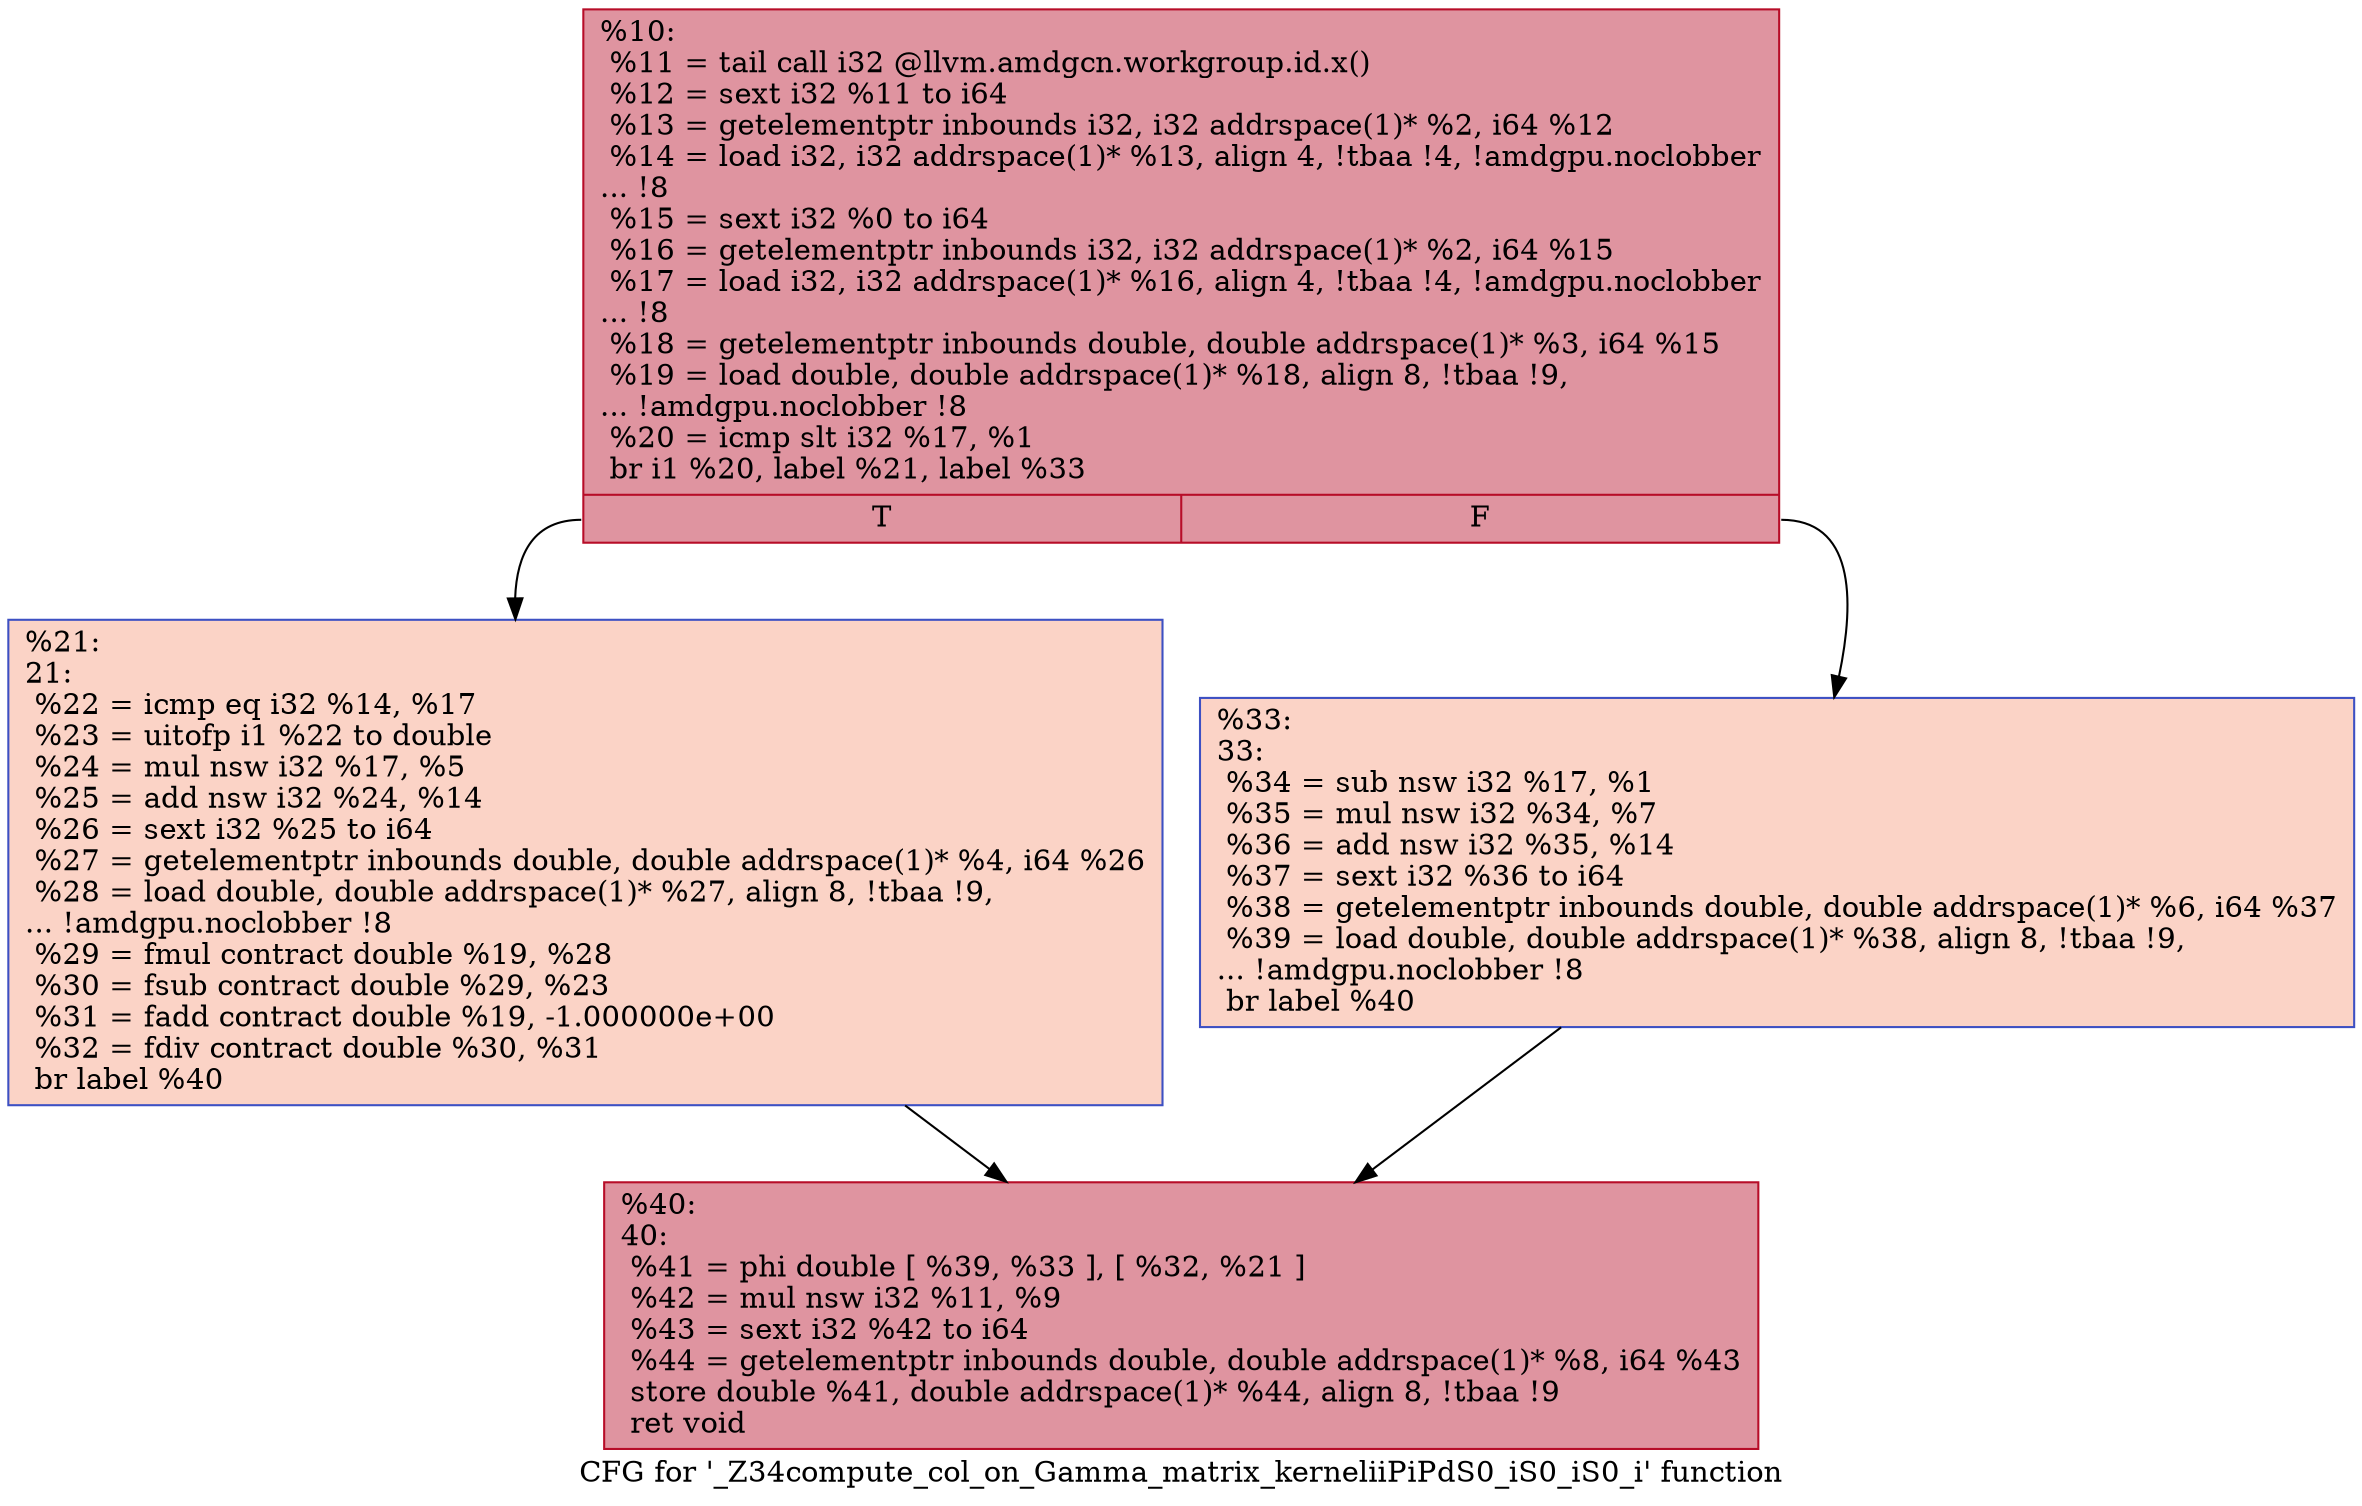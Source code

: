 digraph "CFG for '_Z34compute_col_on_Gamma_matrix_kerneliiPiPdS0_iS0_iS0_i' function" {
	label="CFG for '_Z34compute_col_on_Gamma_matrix_kerneliiPiPdS0_iS0_iS0_i' function";

	Node0x572f8f0 [shape=record,color="#b70d28ff", style=filled, fillcolor="#b70d2870",label="{%10:\l  %11 = tail call i32 @llvm.amdgcn.workgroup.id.x()\l  %12 = sext i32 %11 to i64\l  %13 = getelementptr inbounds i32, i32 addrspace(1)* %2, i64 %12\l  %14 = load i32, i32 addrspace(1)* %13, align 4, !tbaa !4, !amdgpu.noclobber\l... !8\l  %15 = sext i32 %0 to i64\l  %16 = getelementptr inbounds i32, i32 addrspace(1)* %2, i64 %15\l  %17 = load i32, i32 addrspace(1)* %16, align 4, !tbaa !4, !amdgpu.noclobber\l... !8\l  %18 = getelementptr inbounds double, double addrspace(1)* %3, i64 %15\l  %19 = load double, double addrspace(1)* %18, align 8, !tbaa !9,\l... !amdgpu.noclobber !8\l  %20 = icmp slt i32 %17, %1\l  br i1 %20, label %21, label %33\l|{<s0>T|<s1>F}}"];
	Node0x572f8f0:s0 -> Node0x5732760;
	Node0x572f8f0:s1 -> Node0x57327f0;
	Node0x5732760 [shape=record,color="#3d50c3ff", style=filled, fillcolor="#f59c7d70",label="{%21:\l21:                                               \l  %22 = icmp eq i32 %14, %17\l  %23 = uitofp i1 %22 to double\l  %24 = mul nsw i32 %17, %5\l  %25 = add nsw i32 %24, %14\l  %26 = sext i32 %25 to i64\l  %27 = getelementptr inbounds double, double addrspace(1)* %4, i64 %26\l  %28 = load double, double addrspace(1)* %27, align 8, !tbaa !9,\l... !amdgpu.noclobber !8\l  %29 = fmul contract double %19, %28\l  %30 = fsub contract double %29, %23\l  %31 = fadd contract double %19, -1.000000e+00\l  %32 = fdiv contract double %30, %31\l  br label %40\l}"];
	Node0x5732760 -> Node0x57316d0;
	Node0x57327f0 [shape=record,color="#3d50c3ff", style=filled, fillcolor="#f59c7d70",label="{%33:\l33:                                               \l  %34 = sub nsw i32 %17, %1\l  %35 = mul nsw i32 %34, %7\l  %36 = add nsw i32 %35, %14\l  %37 = sext i32 %36 to i64\l  %38 = getelementptr inbounds double, double addrspace(1)* %6, i64 %37\l  %39 = load double, double addrspace(1)* %38, align 8, !tbaa !9,\l... !amdgpu.noclobber !8\l  br label %40\l}"];
	Node0x57327f0 -> Node0x57316d0;
	Node0x57316d0 [shape=record,color="#b70d28ff", style=filled, fillcolor="#b70d2870",label="{%40:\l40:                                               \l  %41 = phi double [ %39, %33 ], [ %32, %21 ]\l  %42 = mul nsw i32 %11, %9\l  %43 = sext i32 %42 to i64\l  %44 = getelementptr inbounds double, double addrspace(1)* %8, i64 %43\l  store double %41, double addrspace(1)* %44, align 8, !tbaa !9\l  ret void\l}"];
}
